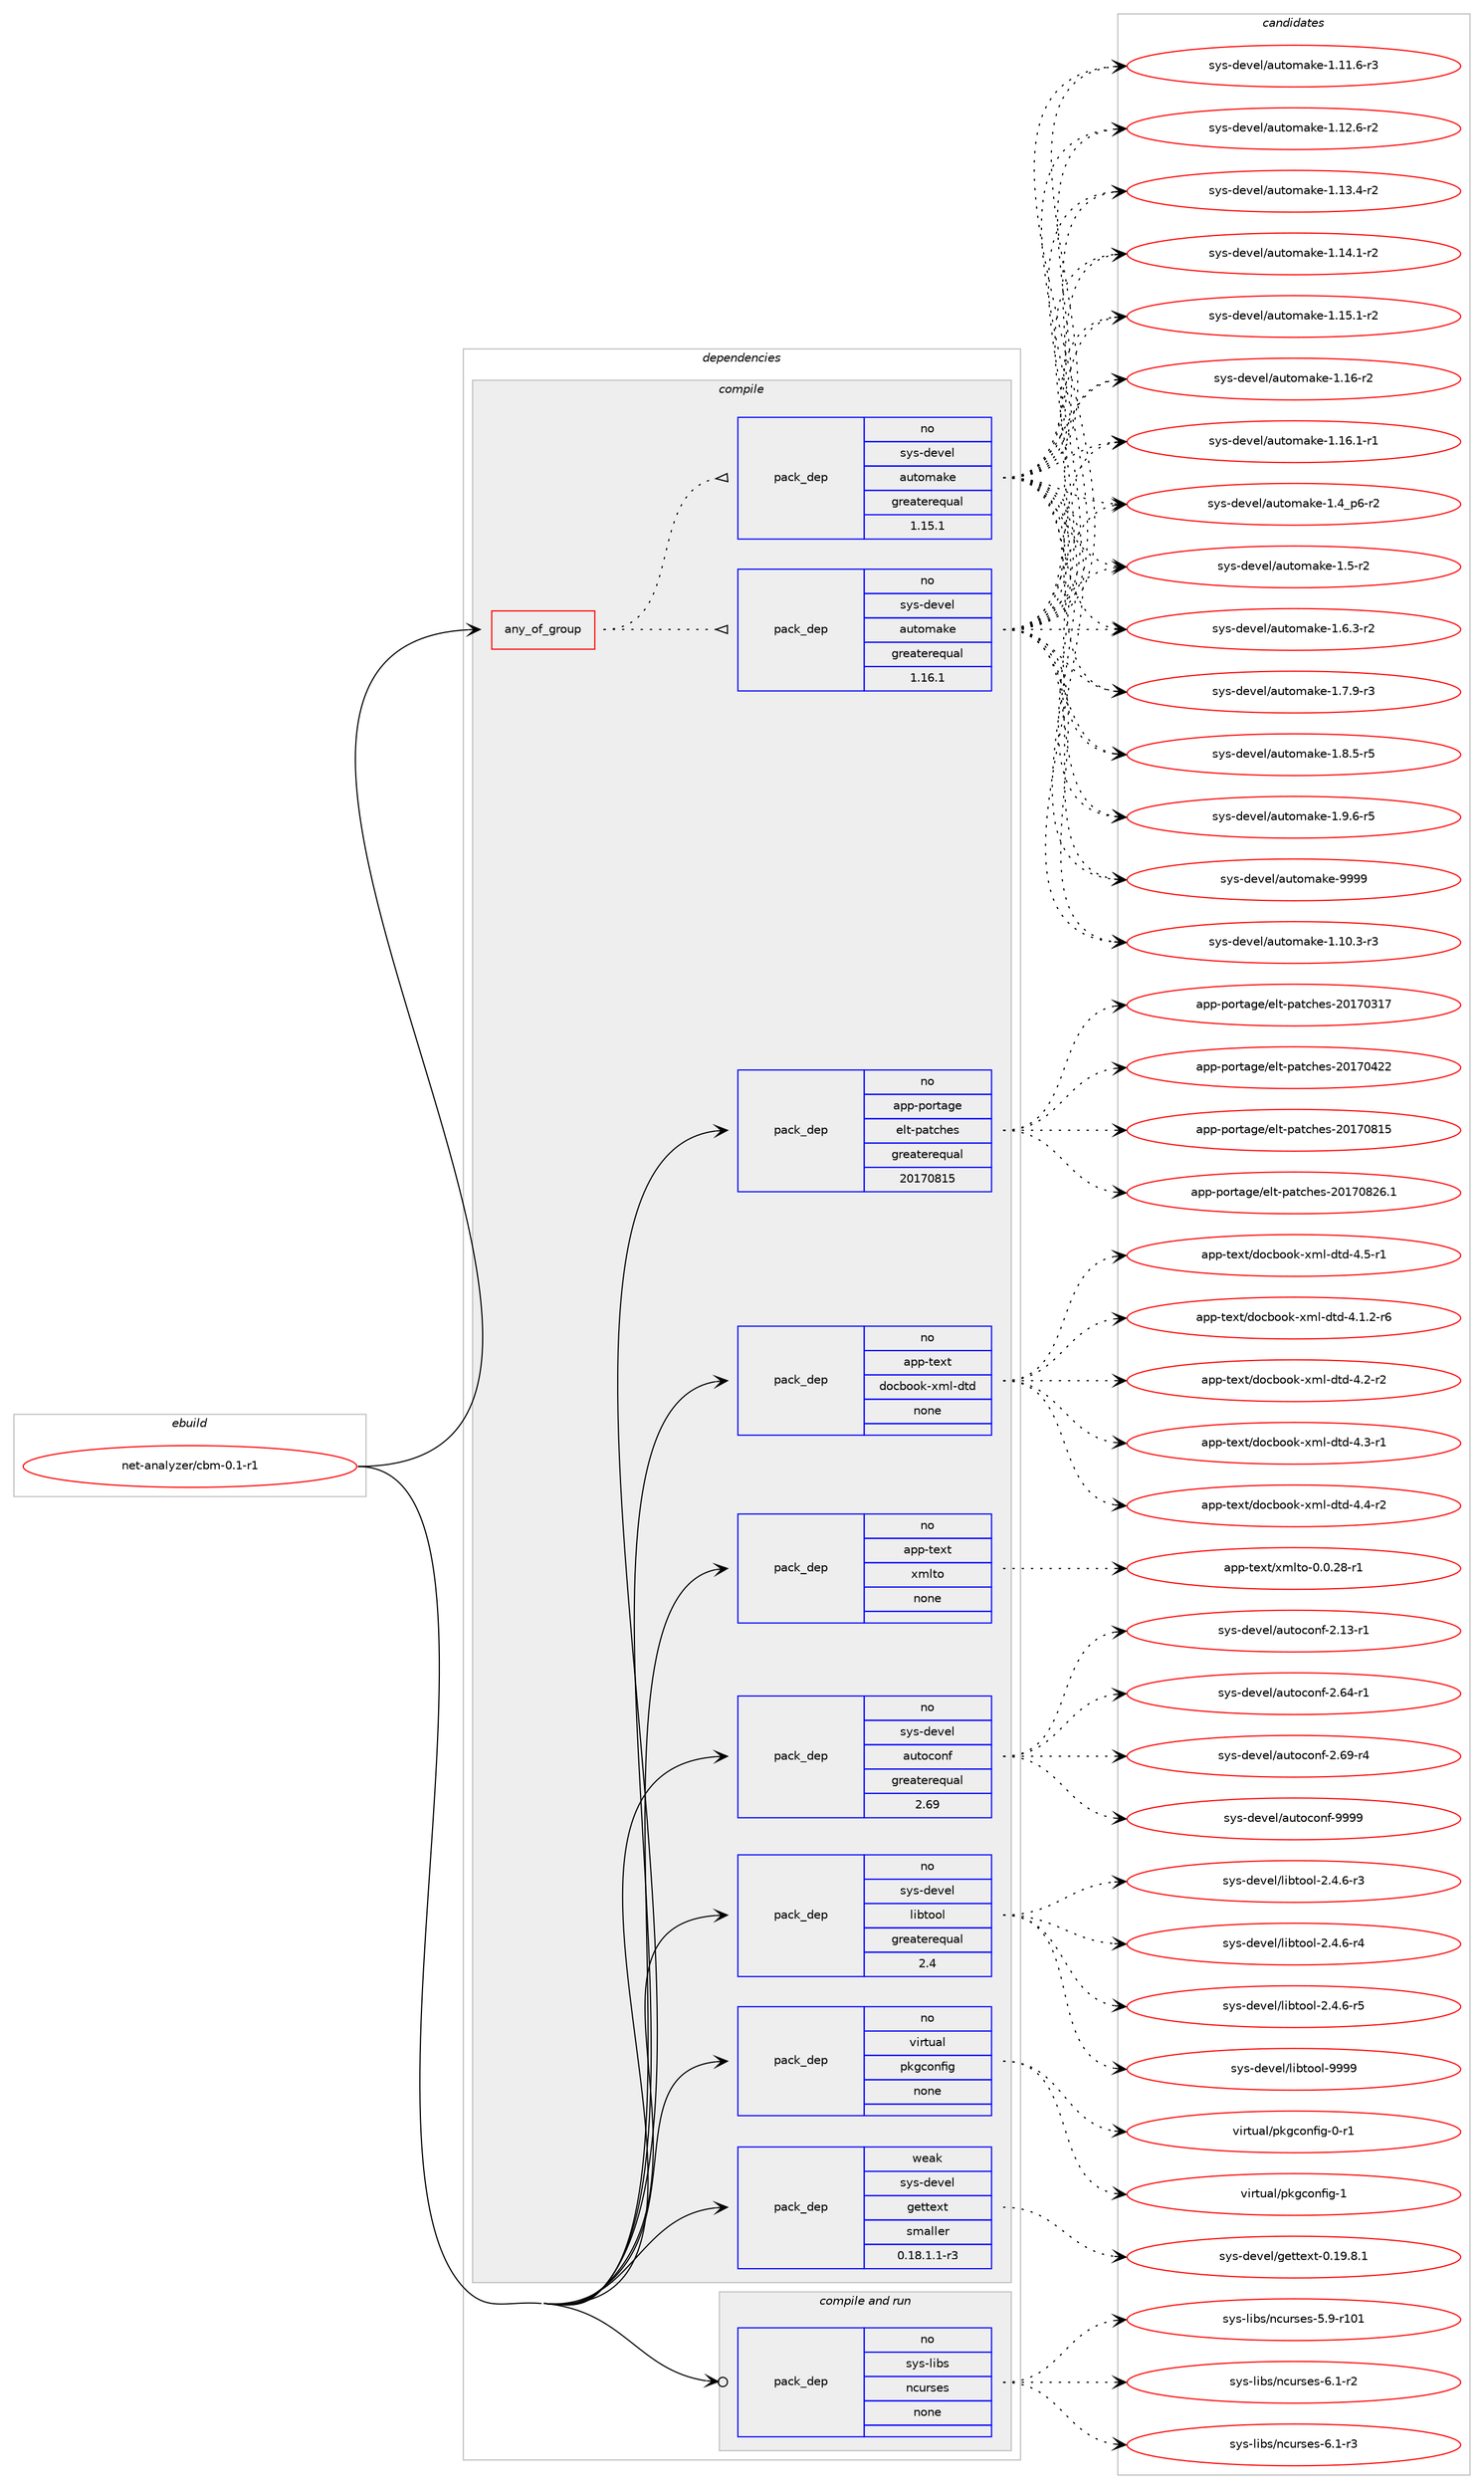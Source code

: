 digraph prolog {

# *************
# Graph options
# *************

newrank=true;
concentrate=true;
compound=true;
graph [rankdir=LR,fontname=Helvetica,fontsize=10,ranksep=1.5];#, ranksep=2.5, nodesep=0.2];
edge  [arrowhead=vee];
node  [fontname=Helvetica,fontsize=10];

# **********
# The ebuild
# **********

subgraph cluster_leftcol {
color=gray;
rank=same;
label=<<i>ebuild</i>>;
id [label="net-analyzer/cbm-0.1-r1", color=red, width=4, href="../net-analyzer/cbm-0.1-r1.svg"];
}

# ****************
# The dependencies
# ****************

subgraph cluster_midcol {
color=gray;
label=<<i>dependencies</i>>;
subgraph cluster_compile {
fillcolor="#eeeeee";
style=filled;
label=<<i>compile</i>>;
subgraph any25740 {
dependency1642204 [label=<<TABLE BORDER="0" CELLBORDER="1" CELLSPACING="0" CELLPADDING="4"><TR><TD CELLPADDING="10">any_of_group</TD></TR></TABLE>>, shape=none, color=red];subgraph pack1174088 {
dependency1642205 [label=<<TABLE BORDER="0" CELLBORDER="1" CELLSPACING="0" CELLPADDING="4" WIDTH="220"><TR><TD ROWSPAN="6" CELLPADDING="30">pack_dep</TD></TR><TR><TD WIDTH="110">no</TD></TR><TR><TD>sys-devel</TD></TR><TR><TD>automake</TD></TR><TR><TD>greaterequal</TD></TR><TR><TD>1.16.1</TD></TR></TABLE>>, shape=none, color=blue];
}
dependency1642204:e -> dependency1642205:w [weight=20,style="dotted",arrowhead="oinv"];
subgraph pack1174089 {
dependency1642206 [label=<<TABLE BORDER="0" CELLBORDER="1" CELLSPACING="0" CELLPADDING="4" WIDTH="220"><TR><TD ROWSPAN="6" CELLPADDING="30">pack_dep</TD></TR><TR><TD WIDTH="110">no</TD></TR><TR><TD>sys-devel</TD></TR><TR><TD>automake</TD></TR><TR><TD>greaterequal</TD></TR><TR><TD>1.15.1</TD></TR></TABLE>>, shape=none, color=blue];
}
dependency1642204:e -> dependency1642206:w [weight=20,style="dotted",arrowhead="oinv"];
}
id:e -> dependency1642204:w [weight=20,style="solid",arrowhead="vee"];
subgraph pack1174090 {
dependency1642207 [label=<<TABLE BORDER="0" CELLBORDER="1" CELLSPACING="0" CELLPADDING="4" WIDTH="220"><TR><TD ROWSPAN="6" CELLPADDING="30">pack_dep</TD></TR><TR><TD WIDTH="110">no</TD></TR><TR><TD>app-portage</TD></TR><TR><TD>elt-patches</TD></TR><TR><TD>greaterequal</TD></TR><TR><TD>20170815</TD></TR></TABLE>>, shape=none, color=blue];
}
id:e -> dependency1642207:w [weight=20,style="solid",arrowhead="vee"];
subgraph pack1174091 {
dependency1642208 [label=<<TABLE BORDER="0" CELLBORDER="1" CELLSPACING="0" CELLPADDING="4" WIDTH="220"><TR><TD ROWSPAN="6" CELLPADDING="30">pack_dep</TD></TR><TR><TD WIDTH="110">no</TD></TR><TR><TD>app-text</TD></TR><TR><TD>docbook-xml-dtd</TD></TR><TR><TD>none</TD></TR><TR><TD></TD></TR></TABLE>>, shape=none, color=blue];
}
id:e -> dependency1642208:w [weight=20,style="solid",arrowhead="vee"];
subgraph pack1174092 {
dependency1642209 [label=<<TABLE BORDER="0" CELLBORDER="1" CELLSPACING="0" CELLPADDING="4" WIDTH="220"><TR><TD ROWSPAN="6" CELLPADDING="30">pack_dep</TD></TR><TR><TD WIDTH="110">no</TD></TR><TR><TD>app-text</TD></TR><TR><TD>xmlto</TD></TR><TR><TD>none</TD></TR><TR><TD></TD></TR></TABLE>>, shape=none, color=blue];
}
id:e -> dependency1642209:w [weight=20,style="solid",arrowhead="vee"];
subgraph pack1174093 {
dependency1642210 [label=<<TABLE BORDER="0" CELLBORDER="1" CELLSPACING="0" CELLPADDING="4" WIDTH="220"><TR><TD ROWSPAN="6" CELLPADDING="30">pack_dep</TD></TR><TR><TD WIDTH="110">no</TD></TR><TR><TD>sys-devel</TD></TR><TR><TD>autoconf</TD></TR><TR><TD>greaterequal</TD></TR><TR><TD>2.69</TD></TR></TABLE>>, shape=none, color=blue];
}
id:e -> dependency1642210:w [weight=20,style="solid",arrowhead="vee"];
subgraph pack1174094 {
dependency1642211 [label=<<TABLE BORDER="0" CELLBORDER="1" CELLSPACING="0" CELLPADDING="4" WIDTH="220"><TR><TD ROWSPAN="6" CELLPADDING="30">pack_dep</TD></TR><TR><TD WIDTH="110">no</TD></TR><TR><TD>sys-devel</TD></TR><TR><TD>libtool</TD></TR><TR><TD>greaterequal</TD></TR><TR><TD>2.4</TD></TR></TABLE>>, shape=none, color=blue];
}
id:e -> dependency1642211:w [weight=20,style="solid",arrowhead="vee"];
subgraph pack1174095 {
dependency1642212 [label=<<TABLE BORDER="0" CELLBORDER="1" CELLSPACING="0" CELLPADDING="4" WIDTH="220"><TR><TD ROWSPAN="6" CELLPADDING="30">pack_dep</TD></TR><TR><TD WIDTH="110">no</TD></TR><TR><TD>virtual</TD></TR><TR><TD>pkgconfig</TD></TR><TR><TD>none</TD></TR><TR><TD></TD></TR></TABLE>>, shape=none, color=blue];
}
id:e -> dependency1642212:w [weight=20,style="solid",arrowhead="vee"];
subgraph pack1174096 {
dependency1642213 [label=<<TABLE BORDER="0" CELLBORDER="1" CELLSPACING="0" CELLPADDING="4" WIDTH="220"><TR><TD ROWSPAN="6" CELLPADDING="30">pack_dep</TD></TR><TR><TD WIDTH="110">weak</TD></TR><TR><TD>sys-devel</TD></TR><TR><TD>gettext</TD></TR><TR><TD>smaller</TD></TR><TR><TD>0.18.1.1-r3</TD></TR></TABLE>>, shape=none, color=blue];
}
id:e -> dependency1642213:w [weight=20,style="solid",arrowhead="vee"];
}
subgraph cluster_compileandrun {
fillcolor="#eeeeee";
style=filled;
label=<<i>compile and run</i>>;
subgraph pack1174097 {
dependency1642214 [label=<<TABLE BORDER="0" CELLBORDER="1" CELLSPACING="0" CELLPADDING="4" WIDTH="220"><TR><TD ROWSPAN="6" CELLPADDING="30">pack_dep</TD></TR><TR><TD WIDTH="110">no</TD></TR><TR><TD>sys-libs</TD></TR><TR><TD>ncurses</TD></TR><TR><TD>none</TD></TR><TR><TD></TD></TR></TABLE>>, shape=none, color=blue];
}
id:e -> dependency1642214:w [weight=20,style="solid",arrowhead="odotvee"];
}
subgraph cluster_run {
fillcolor="#eeeeee";
style=filled;
label=<<i>run</i>>;
}
}

# **************
# The candidates
# **************

subgraph cluster_choices {
rank=same;
color=gray;
label=<<i>candidates</i>>;

subgraph choice1174088 {
color=black;
nodesep=1;
choice11512111545100101118101108479711711611110997107101454946494846514511451 [label="sys-devel/automake-1.10.3-r3", color=red, width=4,href="../sys-devel/automake-1.10.3-r3.svg"];
choice11512111545100101118101108479711711611110997107101454946494946544511451 [label="sys-devel/automake-1.11.6-r3", color=red, width=4,href="../sys-devel/automake-1.11.6-r3.svg"];
choice11512111545100101118101108479711711611110997107101454946495046544511450 [label="sys-devel/automake-1.12.6-r2", color=red, width=4,href="../sys-devel/automake-1.12.6-r2.svg"];
choice11512111545100101118101108479711711611110997107101454946495146524511450 [label="sys-devel/automake-1.13.4-r2", color=red, width=4,href="../sys-devel/automake-1.13.4-r2.svg"];
choice11512111545100101118101108479711711611110997107101454946495246494511450 [label="sys-devel/automake-1.14.1-r2", color=red, width=4,href="../sys-devel/automake-1.14.1-r2.svg"];
choice11512111545100101118101108479711711611110997107101454946495346494511450 [label="sys-devel/automake-1.15.1-r2", color=red, width=4,href="../sys-devel/automake-1.15.1-r2.svg"];
choice1151211154510010111810110847971171161111099710710145494649544511450 [label="sys-devel/automake-1.16-r2", color=red, width=4,href="../sys-devel/automake-1.16-r2.svg"];
choice11512111545100101118101108479711711611110997107101454946495446494511449 [label="sys-devel/automake-1.16.1-r1", color=red, width=4,href="../sys-devel/automake-1.16.1-r1.svg"];
choice115121115451001011181011084797117116111109971071014549465295112544511450 [label="sys-devel/automake-1.4_p6-r2", color=red, width=4,href="../sys-devel/automake-1.4_p6-r2.svg"];
choice11512111545100101118101108479711711611110997107101454946534511450 [label="sys-devel/automake-1.5-r2", color=red, width=4,href="../sys-devel/automake-1.5-r2.svg"];
choice115121115451001011181011084797117116111109971071014549465446514511450 [label="sys-devel/automake-1.6.3-r2", color=red, width=4,href="../sys-devel/automake-1.6.3-r2.svg"];
choice115121115451001011181011084797117116111109971071014549465546574511451 [label="sys-devel/automake-1.7.9-r3", color=red, width=4,href="../sys-devel/automake-1.7.9-r3.svg"];
choice115121115451001011181011084797117116111109971071014549465646534511453 [label="sys-devel/automake-1.8.5-r5", color=red, width=4,href="../sys-devel/automake-1.8.5-r5.svg"];
choice115121115451001011181011084797117116111109971071014549465746544511453 [label="sys-devel/automake-1.9.6-r5", color=red, width=4,href="../sys-devel/automake-1.9.6-r5.svg"];
choice115121115451001011181011084797117116111109971071014557575757 [label="sys-devel/automake-9999", color=red, width=4,href="../sys-devel/automake-9999.svg"];
dependency1642205:e -> choice11512111545100101118101108479711711611110997107101454946494846514511451:w [style=dotted,weight="100"];
dependency1642205:e -> choice11512111545100101118101108479711711611110997107101454946494946544511451:w [style=dotted,weight="100"];
dependency1642205:e -> choice11512111545100101118101108479711711611110997107101454946495046544511450:w [style=dotted,weight="100"];
dependency1642205:e -> choice11512111545100101118101108479711711611110997107101454946495146524511450:w [style=dotted,weight="100"];
dependency1642205:e -> choice11512111545100101118101108479711711611110997107101454946495246494511450:w [style=dotted,weight="100"];
dependency1642205:e -> choice11512111545100101118101108479711711611110997107101454946495346494511450:w [style=dotted,weight="100"];
dependency1642205:e -> choice1151211154510010111810110847971171161111099710710145494649544511450:w [style=dotted,weight="100"];
dependency1642205:e -> choice11512111545100101118101108479711711611110997107101454946495446494511449:w [style=dotted,weight="100"];
dependency1642205:e -> choice115121115451001011181011084797117116111109971071014549465295112544511450:w [style=dotted,weight="100"];
dependency1642205:e -> choice11512111545100101118101108479711711611110997107101454946534511450:w [style=dotted,weight="100"];
dependency1642205:e -> choice115121115451001011181011084797117116111109971071014549465446514511450:w [style=dotted,weight="100"];
dependency1642205:e -> choice115121115451001011181011084797117116111109971071014549465546574511451:w [style=dotted,weight="100"];
dependency1642205:e -> choice115121115451001011181011084797117116111109971071014549465646534511453:w [style=dotted,weight="100"];
dependency1642205:e -> choice115121115451001011181011084797117116111109971071014549465746544511453:w [style=dotted,weight="100"];
dependency1642205:e -> choice115121115451001011181011084797117116111109971071014557575757:w [style=dotted,weight="100"];
}
subgraph choice1174089 {
color=black;
nodesep=1;
choice11512111545100101118101108479711711611110997107101454946494846514511451 [label="sys-devel/automake-1.10.3-r3", color=red, width=4,href="../sys-devel/automake-1.10.3-r3.svg"];
choice11512111545100101118101108479711711611110997107101454946494946544511451 [label="sys-devel/automake-1.11.6-r3", color=red, width=4,href="../sys-devel/automake-1.11.6-r3.svg"];
choice11512111545100101118101108479711711611110997107101454946495046544511450 [label="sys-devel/automake-1.12.6-r2", color=red, width=4,href="../sys-devel/automake-1.12.6-r2.svg"];
choice11512111545100101118101108479711711611110997107101454946495146524511450 [label="sys-devel/automake-1.13.4-r2", color=red, width=4,href="../sys-devel/automake-1.13.4-r2.svg"];
choice11512111545100101118101108479711711611110997107101454946495246494511450 [label="sys-devel/automake-1.14.1-r2", color=red, width=4,href="../sys-devel/automake-1.14.1-r2.svg"];
choice11512111545100101118101108479711711611110997107101454946495346494511450 [label="sys-devel/automake-1.15.1-r2", color=red, width=4,href="../sys-devel/automake-1.15.1-r2.svg"];
choice1151211154510010111810110847971171161111099710710145494649544511450 [label="sys-devel/automake-1.16-r2", color=red, width=4,href="../sys-devel/automake-1.16-r2.svg"];
choice11512111545100101118101108479711711611110997107101454946495446494511449 [label="sys-devel/automake-1.16.1-r1", color=red, width=4,href="../sys-devel/automake-1.16.1-r1.svg"];
choice115121115451001011181011084797117116111109971071014549465295112544511450 [label="sys-devel/automake-1.4_p6-r2", color=red, width=4,href="../sys-devel/automake-1.4_p6-r2.svg"];
choice11512111545100101118101108479711711611110997107101454946534511450 [label="sys-devel/automake-1.5-r2", color=red, width=4,href="../sys-devel/automake-1.5-r2.svg"];
choice115121115451001011181011084797117116111109971071014549465446514511450 [label="sys-devel/automake-1.6.3-r2", color=red, width=4,href="../sys-devel/automake-1.6.3-r2.svg"];
choice115121115451001011181011084797117116111109971071014549465546574511451 [label="sys-devel/automake-1.7.9-r3", color=red, width=4,href="../sys-devel/automake-1.7.9-r3.svg"];
choice115121115451001011181011084797117116111109971071014549465646534511453 [label="sys-devel/automake-1.8.5-r5", color=red, width=4,href="../sys-devel/automake-1.8.5-r5.svg"];
choice115121115451001011181011084797117116111109971071014549465746544511453 [label="sys-devel/automake-1.9.6-r5", color=red, width=4,href="../sys-devel/automake-1.9.6-r5.svg"];
choice115121115451001011181011084797117116111109971071014557575757 [label="sys-devel/automake-9999", color=red, width=4,href="../sys-devel/automake-9999.svg"];
dependency1642206:e -> choice11512111545100101118101108479711711611110997107101454946494846514511451:w [style=dotted,weight="100"];
dependency1642206:e -> choice11512111545100101118101108479711711611110997107101454946494946544511451:w [style=dotted,weight="100"];
dependency1642206:e -> choice11512111545100101118101108479711711611110997107101454946495046544511450:w [style=dotted,weight="100"];
dependency1642206:e -> choice11512111545100101118101108479711711611110997107101454946495146524511450:w [style=dotted,weight="100"];
dependency1642206:e -> choice11512111545100101118101108479711711611110997107101454946495246494511450:w [style=dotted,weight="100"];
dependency1642206:e -> choice11512111545100101118101108479711711611110997107101454946495346494511450:w [style=dotted,weight="100"];
dependency1642206:e -> choice1151211154510010111810110847971171161111099710710145494649544511450:w [style=dotted,weight="100"];
dependency1642206:e -> choice11512111545100101118101108479711711611110997107101454946495446494511449:w [style=dotted,weight="100"];
dependency1642206:e -> choice115121115451001011181011084797117116111109971071014549465295112544511450:w [style=dotted,weight="100"];
dependency1642206:e -> choice11512111545100101118101108479711711611110997107101454946534511450:w [style=dotted,weight="100"];
dependency1642206:e -> choice115121115451001011181011084797117116111109971071014549465446514511450:w [style=dotted,weight="100"];
dependency1642206:e -> choice115121115451001011181011084797117116111109971071014549465546574511451:w [style=dotted,weight="100"];
dependency1642206:e -> choice115121115451001011181011084797117116111109971071014549465646534511453:w [style=dotted,weight="100"];
dependency1642206:e -> choice115121115451001011181011084797117116111109971071014549465746544511453:w [style=dotted,weight="100"];
dependency1642206:e -> choice115121115451001011181011084797117116111109971071014557575757:w [style=dotted,weight="100"];
}
subgraph choice1174090 {
color=black;
nodesep=1;
choice97112112451121111141169710310147101108116451129711699104101115455048495548514955 [label="app-portage/elt-patches-20170317", color=red, width=4,href="../app-portage/elt-patches-20170317.svg"];
choice97112112451121111141169710310147101108116451129711699104101115455048495548525050 [label="app-portage/elt-patches-20170422", color=red, width=4,href="../app-portage/elt-patches-20170422.svg"];
choice97112112451121111141169710310147101108116451129711699104101115455048495548564953 [label="app-portage/elt-patches-20170815", color=red, width=4,href="../app-portage/elt-patches-20170815.svg"];
choice971121124511211111411697103101471011081164511297116991041011154550484955485650544649 [label="app-portage/elt-patches-20170826.1", color=red, width=4,href="../app-portage/elt-patches-20170826.1.svg"];
dependency1642207:e -> choice97112112451121111141169710310147101108116451129711699104101115455048495548514955:w [style=dotted,weight="100"];
dependency1642207:e -> choice97112112451121111141169710310147101108116451129711699104101115455048495548525050:w [style=dotted,weight="100"];
dependency1642207:e -> choice97112112451121111141169710310147101108116451129711699104101115455048495548564953:w [style=dotted,weight="100"];
dependency1642207:e -> choice971121124511211111411697103101471011081164511297116991041011154550484955485650544649:w [style=dotted,weight="100"];
}
subgraph choice1174091 {
color=black;
nodesep=1;
choice971121124511610112011647100111999811111110745120109108451001161004552464946504511454 [label="app-text/docbook-xml-dtd-4.1.2-r6", color=red, width=4,href="../app-text/docbook-xml-dtd-4.1.2-r6.svg"];
choice97112112451161011201164710011199981111111074512010910845100116100455246504511450 [label="app-text/docbook-xml-dtd-4.2-r2", color=red, width=4,href="../app-text/docbook-xml-dtd-4.2-r2.svg"];
choice97112112451161011201164710011199981111111074512010910845100116100455246514511449 [label="app-text/docbook-xml-dtd-4.3-r1", color=red, width=4,href="../app-text/docbook-xml-dtd-4.3-r1.svg"];
choice97112112451161011201164710011199981111111074512010910845100116100455246524511450 [label="app-text/docbook-xml-dtd-4.4-r2", color=red, width=4,href="../app-text/docbook-xml-dtd-4.4-r2.svg"];
choice97112112451161011201164710011199981111111074512010910845100116100455246534511449 [label="app-text/docbook-xml-dtd-4.5-r1", color=red, width=4,href="../app-text/docbook-xml-dtd-4.5-r1.svg"];
dependency1642208:e -> choice971121124511610112011647100111999811111110745120109108451001161004552464946504511454:w [style=dotted,weight="100"];
dependency1642208:e -> choice97112112451161011201164710011199981111111074512010910845100116100455246504511450:w [style=dotted,weight="100"];
dependency1642208:e -> choice97112112451161011201164710011199981111111074512010910845100116100455246514511449:w [style=dotted,weight="100"];
dependency1642208:e -> choice97112112451161011201164710011199981111111074512010910845100116100455246524511450:w [style=dotted,weight="100"];
dependency1642208:e -> choice97112112451161011201164710011199981111111074512010910845100116100455246534511449:w [style=dotted,weight="100"];
}
subgraph choice1174092 {
color=black;
nodesep=1;
choice971121124511610112011647120109108116111454846484650564511449 [label="app-text/xmlto-0.0.28-r1", color=red, width=4,href="../app-text/xmlto-0.0.28-r1.svg"];
dependency1642209:e -> choice971121124511610112011647120109108116111454846484650564511449:w [style=dotted,weight="100"];
}
subgraph choice1174093 {
color=black;
nodesep=1;
choice1151211154510010111810110847971171161119911111010245504649514511449 [label="sys-devel/autoconf-2.13-r1", color=red, width=4,href="../sys-devel/autoconf-2.13-r1.svg"];
choice1151211154510010111810110847971171161119911111010245504654524511449 [label="sys-devel/autoconf-2.64-r1", color=red, width=4,href="../sys-devel/autoconf-2.64-r1.svg"];
choice1151211154510010111810110847971171161119911111010245504654574511452 [label="sys-devel/autoconf-2.69-r4", color=red, width=4,href="../sys-devel/autoconf-2.69-r4.svg"];
choice115121115451001011181011084797117116111991111101024557575757 [label="sys-devel/autoconf-9999", color=red, width=4,href="../sys-devel/autoconf-9999.svg"];
dependency1642210:e -> choice1151211154510010111810110847971171161119911111010245504649514511449:w [style=dotted,weight="100"];
dependency1642210:e -> choice1151211154510010111810110847971171161119911111010245504654524511449:w [style=dotted,weight="100"];
dependency1642210:e -> choice1151211154510010111810110847971171161119911111010245504654574511452:w [style=dotted,weight="100"];
dependency1642210:e -> choice115121115451001011181011084797117116111991111101024557575757:w [style=dotted,weight="100"];
}
subgraph choice1174094 {
color=black;
nodesep=1;
choice1151211154510010111810110847108105981161111111084550465246544511451 [label="sys-devel/libtool-2.4.6-r3", color=red, width=4,href="../sys-devel/libtool-2.4.6-r3.svg"];
choice1151211154510010111810110847108105981161111111084550465246544511452 [label="sys-devel/libtool-2.4.6-r4", color=red, width=4,href="../sys-devel/libtool-2.4.6-r4.svg"];
choice1151211154510010111810110847108105981161111111084550465246544511453 [label="sys-devel/libtool-2.4.6-r5", color=red, width=4,href="../sys-devel/libtool-2.4.6-r5.svg"];
choice1151211154510010111810110847108105981161111111084557575757 [label="sys-devel/libtool-9999", color=red, width=4,href="../sys-devel/libtool-9999.svg"];
dependency1642211:e -> choice1151211154510010111810110847108105981161111111084550465246544511451:w [style=dotted,weight="100"];
dependency1642211:e -> choice1151211154510010111810110847108105981161111111084550465246544511452:w [style=dotted,weight="100"];
dependency1642211:e -> choice1151211154510010111810110847108105981161111111084550465246544511453:w [style=dotted,weight="100"];
dependency1642211:e -> choice1151211154510010111810110847108105981161111111084557575757:w [style=dotted,weight="100"];
}
subgraph choice1174095 {
color=black;
nodesep=1;
choice11810511411611797108471121071039911111010210510345484511449 [label="virtual/pkgconfig-0-r1", color=red, width=4,href="../virtual/pkgconfig-0-r1.svg"];
choice1181051141161179710847112107103991111101021051034549 [label="virtual/pkgconfig-1", color=red, width=4,href="../virtual/pkgconfig-1.svg"];
dependency1642212:e -> choice11810511411611797108471121071039911111010210510345484511449:w [style=dotted,weight="100"];
dependency1642212:e -> choice1181051141161179710847112107103991111101021051034549:w [style=dotted,weight="100"];
}
subgraph choice1174096 {
color=black;
nodesep=1;
choice1151211154510010111810110847103101116116101120116454846495746564649 [label="sys-devel/gettext-0.19.8.1", color=red, width=4,href="../sys-devel/gettext-0.19.8.1.svg"];
dependency1642213:e -> choice1151211154510010111810110847103101116116101120116454846495746564649:w [style=dotted,weight="100"];
}
subgraph choice1174097 {
color=black;
nodesep=1;
choice115121115451081059811547110991171141151011154553465745114494849 [label="sys-libs/ncurses-5.9-r101", color=red, width=4,href="../sys-libs/ncurses-5.9-r101.svg"];
choice11512111545108105981154711099117114115101115455446494511450 [label="sys-libs/ncurses-6.1-r2", color=red, width=4,href="../sys-libs/ncurses-6.1-r2.svg"];
choice11512111545108105981154711099117114115101115455446494511451 [label="sys-libs/ncurses-6.1-r3", color=red, width=4,href="../sys-libs/ncurses-6.1-r3.svg"];
dependency1642214:e -> choice115121115451081059811547110991171141151011154553465745114494849:w [style=dotted,weight="100"];
dependency1642214:e -> choice11512111545108105981154711099117114115101115455446494511450:w [style=dotted,weight="100"];
dependency1642214:e -> choice11512111545108105981154711099117114115101115455446494511451:w [style=dotted,weight="100"];
}
}

}
